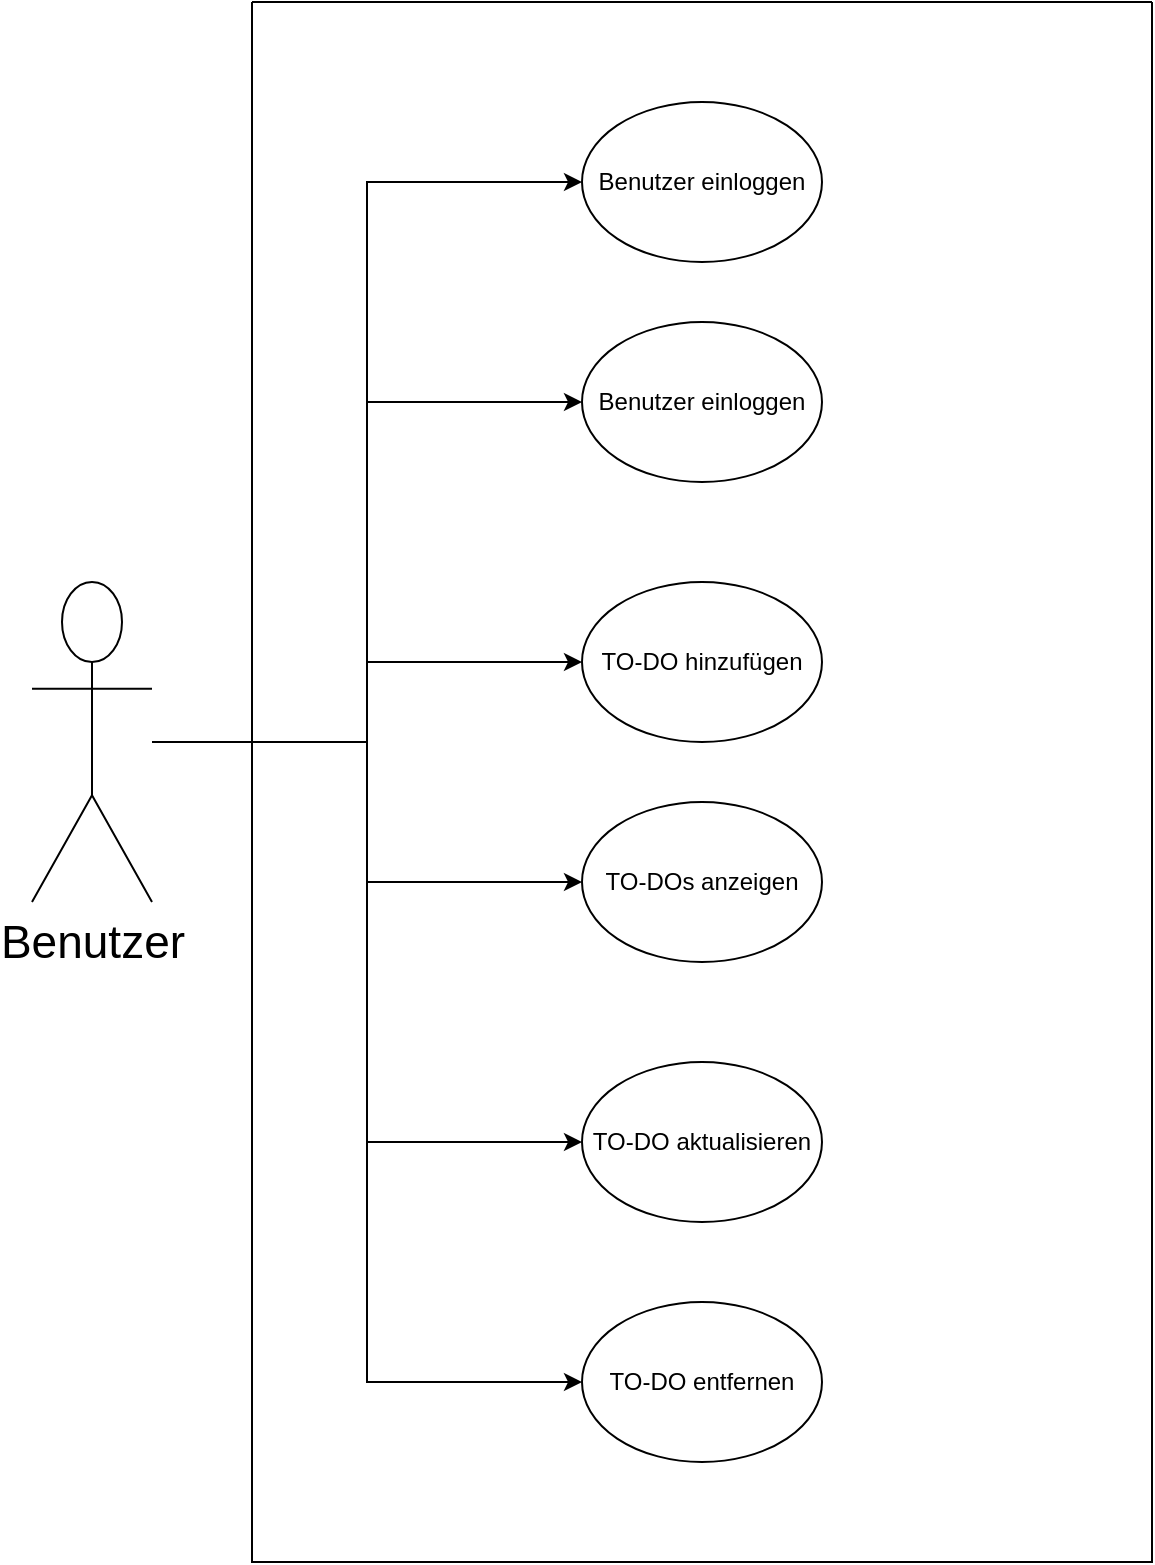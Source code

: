 <mxfile version="26.2.14">
  <diagram name="Seite-1" id="o9Cc-xWVdQbh3j_FQZls">
    <mxGraphModel dx="1968" dy="1056" grid="1" gridSize="10" guides="1" tooltips="1" connect="1" arrows="1" fold="1" page="1" pageScale="1" pageWidth="827" pageHeight="1169" math="0" shadow="0">
      <root>
        <mxCell id="0" />
        <mxCell id="1" parent="0" />
        <mxCell id="qgq5JgrYsX4Nd7nGGl7e-13" style="edgeStyle=orthogonalEdgeStyle;rounded=0;orthogonalLoop=1;jettySize=auto;html=1;entryX=0;entryY=0.5;entryDx=0;entryDy=0;" edge="1" parent="1" source="qgq5JgrYsX4Nd7nGGl7e-2" target="qgq5JgrYsX4Nd7nGGl7e-5">
          <mxGeometry relative="1" as="geometry" />
        </mxCell>
        <mxCell id="qgq5JgrYsX4Nd7nGGl7e-14" style="edgeStyle=orthogonalEdgeStyle;rounded=0;orthogonalLoop=1;jettySize=auto;html=1;entryX=0;entryY=0.5;entryDx=0;entryDy=0;" edge="1" parent="1" source="qgq5JgrYsX4Nd7nGGl7e-2" target="qgq5JgrYsX4Nd7nGGl7e-12">
          <mxGeometry relative="1" as="geometry" />
        </mxCell>
        <mxCell id="qgq5JgrYsX4Nd7nGGl7e-15" style="edgeStyle=orthogonalEdgeStyle;rounded=0;orthogonalLoop=1;jettySize=auto;html=1;" edge="1" parent="1" source="qgq5JgrYsX4Nd7nGGl7e-2" target="qgq5JgrYsX4Nd7nGGl7e-10">
          <mxGeometry relative="1" as="geometry" />
        </mxCell>
        <mxCell id="qgq5JgrYsX4Nd7nGGl7e-16" style="edgeStyle=orthogonalEdgeStyle;rounded=0;orthogonalLoop=1;jettySize=auto;html=1;" edge="1" parent="1" source="qgq5JgrYsX4Nd7nGGl7e-2" target="qgq5JgrYsX4Nd7nGGl7e-9">
          <mxGeometry relative="1" as="geometry" />
        </mxCell>
        <mxCell id="qgq5JgrYsX4Nd7nGGl7e-17" style="edgeStyle=orthogonalEdgeStyle;rounded=0;orthogonalLoop=1;jettySize=auto;html=1;entryX=0;entryY=0.5;entryDx=0;entryDy=0;" edge="1" parent="1" source="qgq5JgrYsX4Nd7nGGl7e-2" target="qgq5JgrYsX4Nd7nGGl7e-8">
          <mxGeometry relative="1" as="geometry" />
        </mxCell>
        <mxCell id="qgq5JgrYsX4Nd7nGGl7e-18" style="edgeStyle=orthogonalEdgeStyle;rounded=0;orthogonalLoop=1;jettySize=auto;html=1;entryX=0;entryY=0.5;entryDx=0;entryDy=0;" edge="1" parent="1" source="qgq5JgrYsX4Nd7nGGl7e-2" target="qgq5JgrYsX4Nd7nGGl7e-11">
          <mxGeometry relative="1" as="geometry" />
        </mxCell>
        <mxCell id="qgq5JgrYsX4Nd7nGGl7e-2" value="&lt;font style=&quot;font-size: 23px;&quot;&gt;Benutzer&lt;/font&gt;" style="shape=umlActor;verticalLabelPosition=bottom;verticalAlign=top;html=1;outlineConnect=0;" vertex="1" parent="1">
          <mxGeometry x="60" y="370" width="60" height="160" as="geometry" />
        </mxCell>
        <mxCell id="qgq5JgrYsX4Nd7nGGl7e-3" value="" style="swimlane;startSize=0;" vertex="1" parent="1">
          <mxGeometry x="170" y="80" width="450" height="780" as="geometry" />
        </mxCell>
        <mxCell id="qgq5JgrYsX4Nd7nGGl7e-5" value="Benutzer einloggen" style="ellipse;whiteSpace=wrap;html=1;" vertex="1" parent="qgq5JgrYsX4Nd7nGGl7e-3">
          <mxGeometry x="165" y="50" width="120" height="80" as="geometry" />
        </mxCell>
        <mxCell id="qgq5JgrYsX4Nd7nGGl7e-8" value=" TO-DO aktualisieren" style="ellipse;whiteSpace=wrap;html=1;" vertex="1" parent="qgq5JgrYsX4Nd7nGGl7e-3">
          <mxGeometry x="165" y="530" width="120" height="80" as="geometry" />
        </mxCell>
        <mxCell id="qgq5JgrYsX4Nd7nGGl7e-9" value="TO-DOs anzeigen" style="ellipse;whiteSpace=wrap;html=1;" vertex="1" parent="qgq5JgrYsX4Nd7nGGl7e-3">
          <mxGeometry x="165" y="400" width="120" height="80" as="geometry" />
        </mxCell>
        <mxCell id="qgq5JgrYsX4Nd7nGGl7e-10" value="TO-DO hinzufügen" style="ellipse;whiteSpace=wrap;html=1;" vertex="1" parent="qgq5JgrYsX4Nd7nGGl7e-3">
          <mxGeometry x="165" y="290" width="120" height="80" as="geometry" />
        </mxCell>
        <mxCell id="qgq5JgrYsX4Nd7nGGl7e-11" value="TO-DO entfernen" style="ellipse;whiteSpace=wrap;html=1;" vertex="1" parent="qgq5JgrYsX4Nd7nGGl7e-3">
          <mxGeometry x="165" y="650" width="120" height="80" as="geometry" />
        </mxCell>
        <mxCell id="qgq5JgrYsX4Nd7nGGl7e-12" value="Benutzer einloggen" style="ellipse;whiteSpace=wrap;html=1;" vertex="1" parent="qgq5JgrYsX4Nd7nGGl7e-3">
          <mxGeometry x="165" y="160" width="120" height="80" as="geometry" />
        </mxCell>
      </root>
    </mxGraphModel>
  </diagram>
</mxfile>
